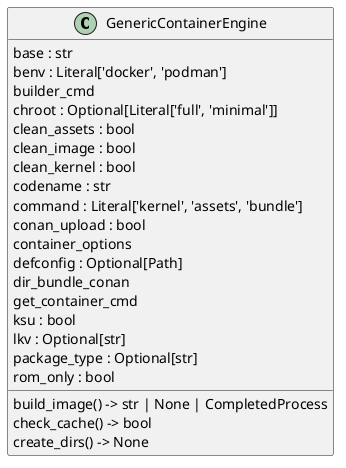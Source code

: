 @startuml classes
set namespaceSeparator none
class "GenericContainerEngine" as engines.generic_container.GenericContainerEngine {
  base : str
  benv : Literal['docker', 'podman']
  builder_cmd
  chroot : Optional[Literal['full', 'minimal']]
  clean_assets : bool
  clean_image : bool
  clean_kernel : bool
  codename : str
  command : Literal['kernel', 'assets', 'bundle']
  conan_upload : bool
  container_options
  defconfig : Optional[Path]
  dir_bundle_conan
  get_container_cmd
  ksu : bool
  lkv : Optional[str]
  package_type : Optional[str]
  rom_only : bool
  build_image() -> str | None | CompletedProcess
  check_cache() -> bool
  create_dirs() -> None
}
@enduml
